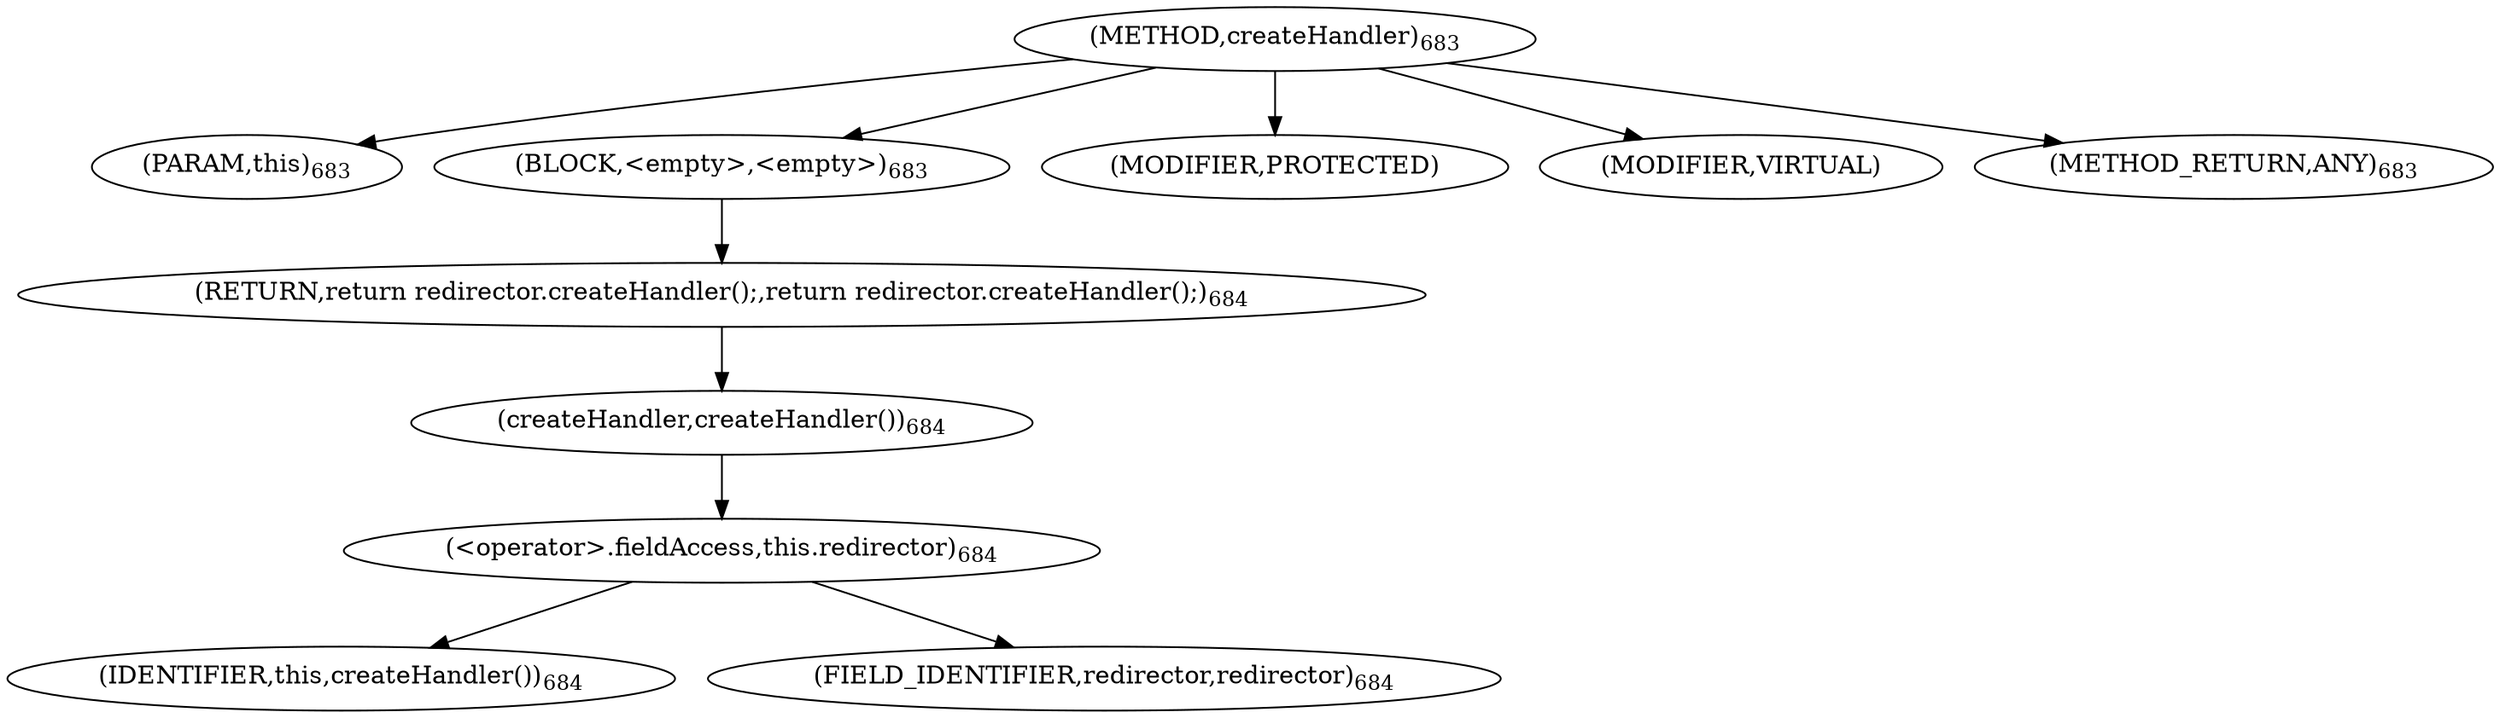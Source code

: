 digraph "createHandler" {  
"1492" [label = <(METHOD,createHandler)<SUB>683</SUB>> ]
"1493" [label = <(PARAM,this)<SUB>683</SUB>> ]
"1494" [label = <(BLOCK,&lt;empty&gt;,&lt;empty&gt;)<SUB>683</SUB>> ]
"1495" [label = <(RETURN,return redirector.createHandler();,return redirector.createHandler();)<SUB>684</SUB>> ]
"1496" [label = <(createHandler,createHandler())<SUB>684</SUB>> ]
"1497" [label = <(&lt;operator&gt;.fieldAccess,this.redirector)<SUB>684</SUB>> ]
"1498" [label = <(IDENTIFIER,this,createHandler())<SUB>684</SUB>> ]
"1499" [label = <(FIELD_IDENTIFIER,redirector,redirector)<SUB>684</SUB>> ]
"1500" [label = <(MODIFIER,PROTECTED)> ]
"1501" [label = <(MODIFIER,VIRTUAL)> ]
"1502" [label = <(METHOD_RETURN,ANY)<SUB>683</SUB>> ]
  "1492" -> "1493" 
  "1492" -> "1494" 
  "1492" -> "1500" 
  "1492" -> "1501" 
  "1492" -> "1502" 
  "1494" -> "1495" 
  "1495" -> "1496" 
  "1496" -> "1497" 
  "1497" -> "1498" 
  "1497" -> "1499" 
}

